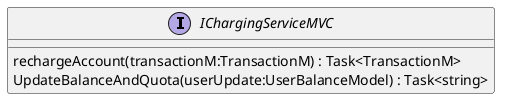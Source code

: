 @startuml
interface IChargingServiceMVC {
    rechargeAccount(transactionM:TransactionM) : Task<TransactionM>
    UpdateBalanceAndQuota(userUpdate:UserBalanceModel) : Task<string>
}
@enduml
